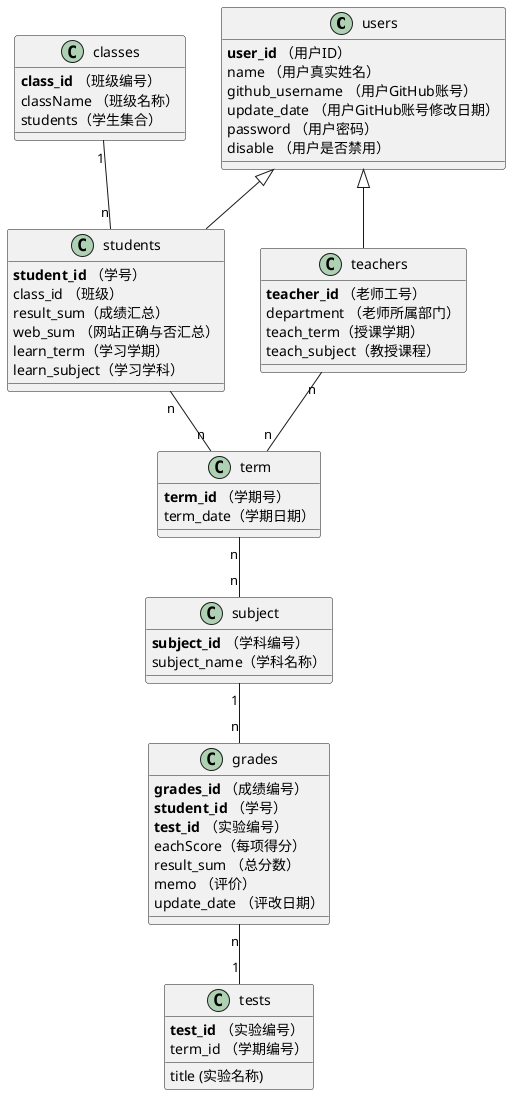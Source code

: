 @startuml
class users {
    <b>user_id</b> （用户ID）
    name （用户真实姓名）
    github_username （用户GitHub账号）
    update_date （用户GitHub账号修改日期）
    password （用户密码）
    disable （用户是否禁用）
}
class teachers{
    <b>teacher_id</b> （老师工号）
    department （老师所属部门）
    teach_term（授课学期）
    teach_subject（教授课程）
}
class students{
    <b>student_id</b> （学号）
    class_id （班级）
    result_sum（成绩汇总）
    web_sum （网站正确与否汇总）
    learn_term（学习学期）
    learn_subject（学习学科）
}
class classes{
    <b>class_id</b> （班级编号）
    className （班级名称）
    students（学生集合）
    
}
users <|- students
users <|-- teachers
classes "1" -- "n" students
class term{
    <b>term_id</b> （学期号）
    term_date（学期日期）
}
class subject{
    <b>subject_id</b> （学科编号）
    subject_name（学科名称）
}
class grades {
	<b>grades_id</b> （成绩编号）
    <b>student_id</b> （学号）
    <b>test_id</b> （实验编号）
    eachScore（每项得分）
    result_sum （总分数）
    memo （评价）
    update_date （评改日期）
}

class tests {
    <b>test_id</b> （实验编号）
    title (实验名称)
    term_id （学期编号）
}
students "n" -- "n"term
teachers "n" -- "n" term
term "n" -- "n" subject
subject "1" -- "n" grades
grades "n" -- "1" tests
@enduml